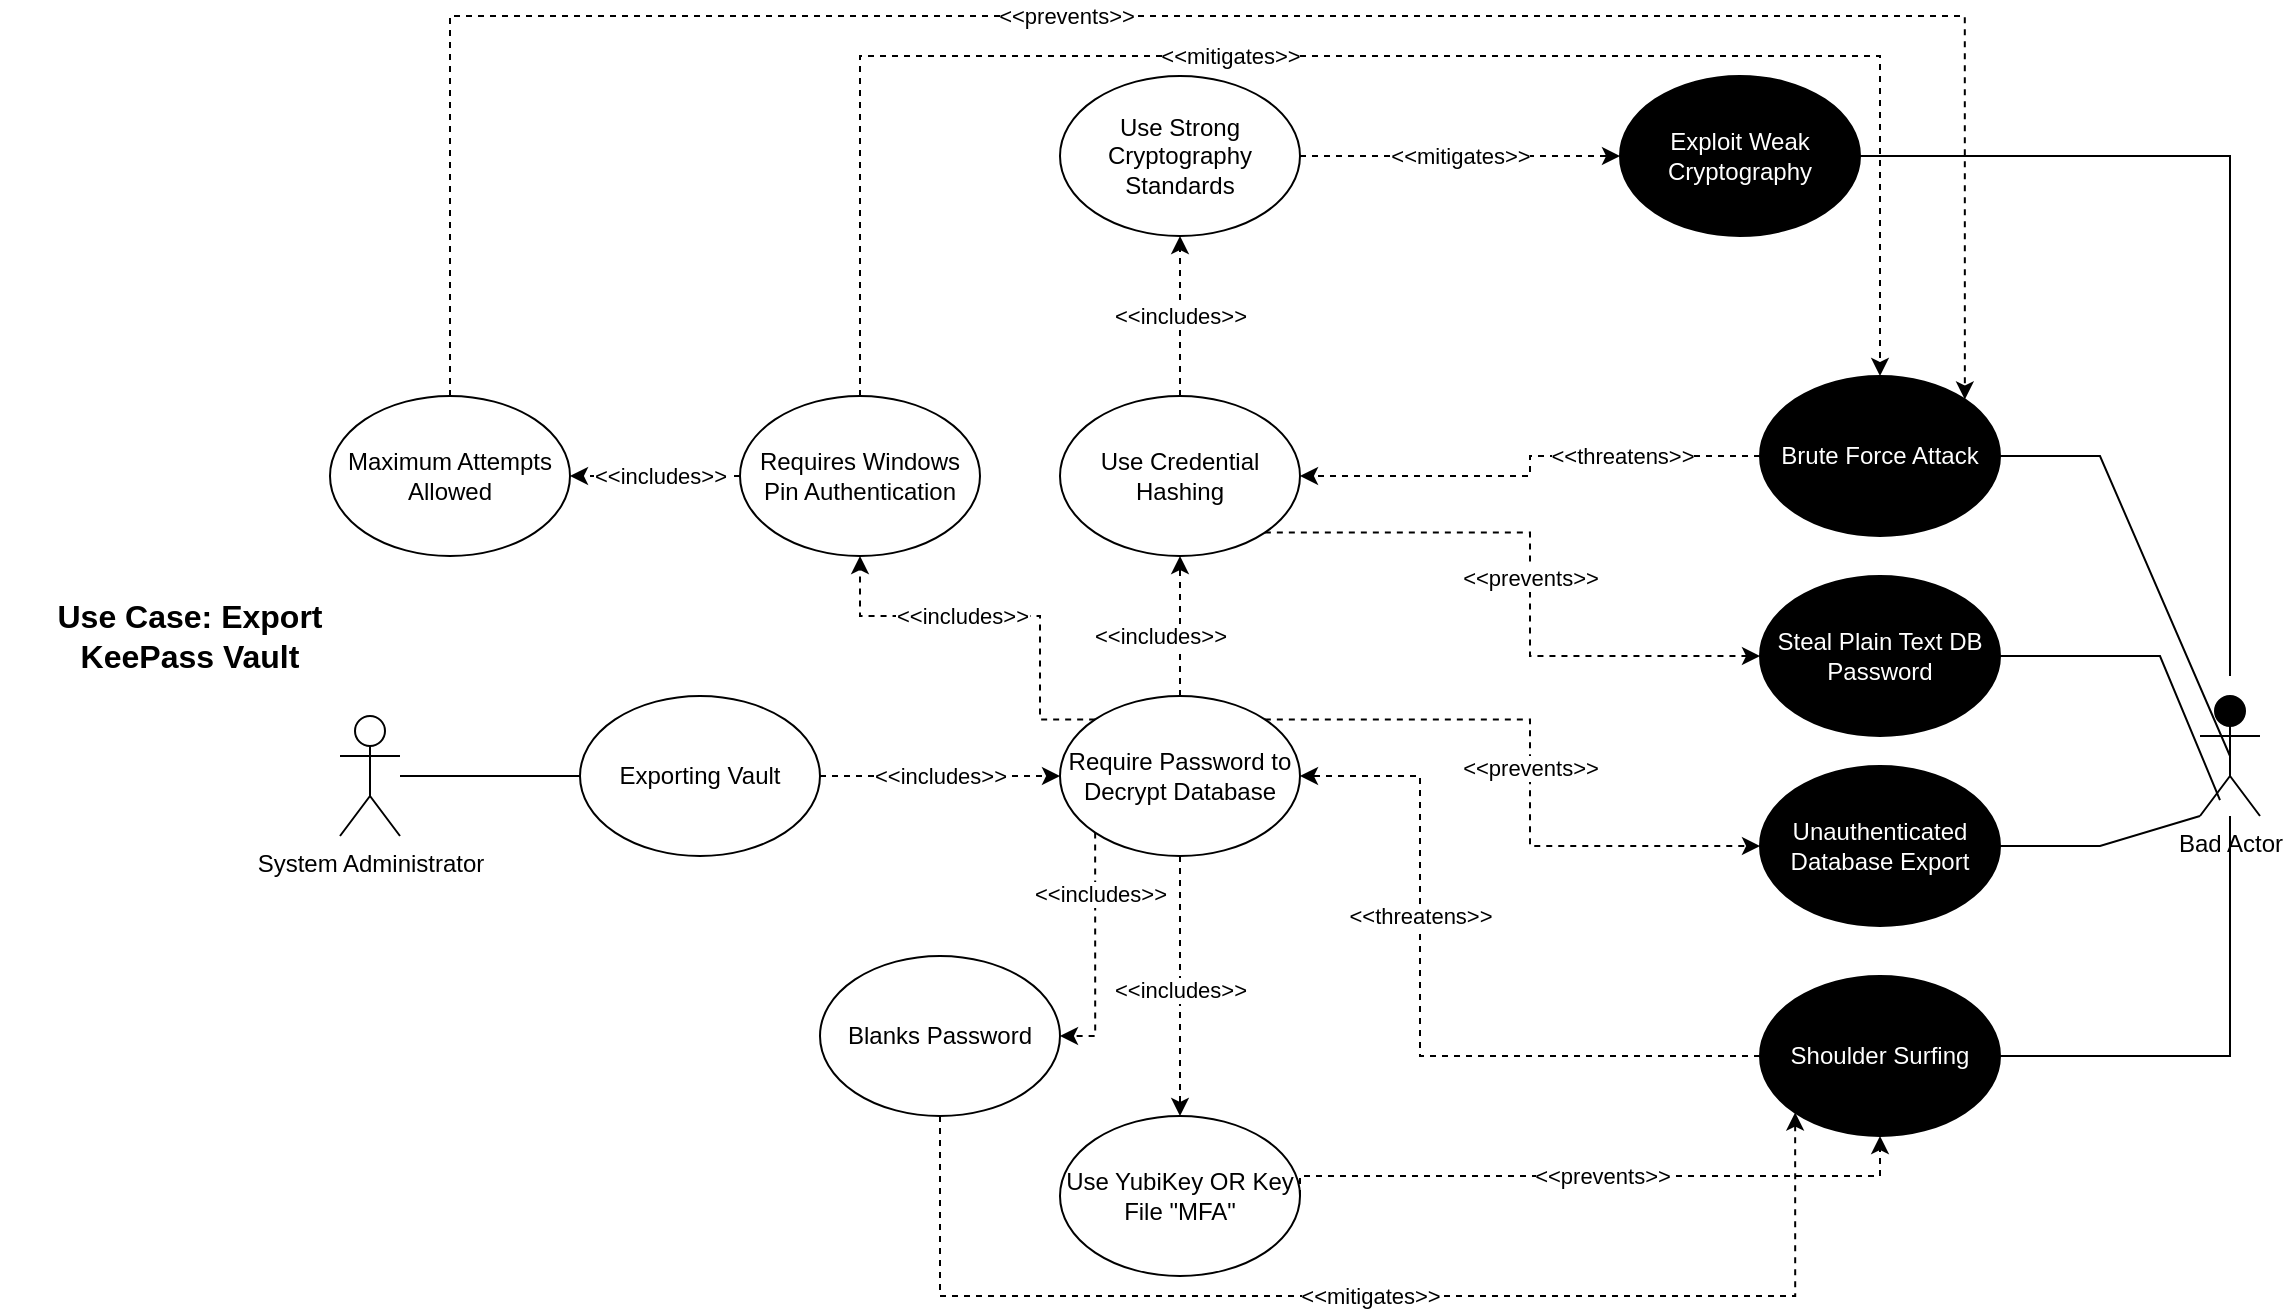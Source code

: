 <mxfile version="20.3.2" type="device"><diagram id="MTF_pF5MFTRl1ucexhoE" name="Page-1"><mxGraphModel dx="2584" dy="701" grid="1" gridSize="10" guides="1" tooltips="1" connect="1" arrows="1" fold="1" page="1" pageScale="1" pageWidth="1100" pageHeight="850" math="0" shadow="0"><root><mxCell id="0"/><mxCell id="1" parent="0"/><mxCell id="rR24WTgt9R4ERb9ypcm_-15" style="edgeStyle=orthogonalEdgeStyle;curved=1;rounded=0;orthogonalLoop=1;jettySize=auto;html=1;entryX=0;entryY=0.5;entryDx=0;entryDy=0;endArrow=none;endFill=0;" parent="1" source="rR24WTgt9R4ERb9ypcm_-1" target="rR24WTgt9R4ERb9ypcm_-2" edge="1"><mxGeometry relative="1" as="geometry"/></mxCell><mxCell id="rR24WTgt9R4ERb9ypcm_-1" value="System Administrator" style="shape=umlActor;verticalLabelPosition=bottom;verticalAlign=top;html=1;outlineConnect=0;" parent="1" vertex="1"><mxGeometry x="80" y="400" width="30" height="60" as="geometry"/></mxCell><mxCell id="rR24WTgt9R4ERb9ypcm_-2" value="Exporting Vault" style="ellipse;whiteSpace=wrap;html=1;" parent="1" vertex="1"><mxGeometry x="200" y="390" width="120" height="80" as="geometry"/></mxCell><mxCell id="XOunBt5QW-O7u6MrQFWE-4" value="&lt;div&gt;Bad Actor&lt;/div&gt;" style="shape=umlActor;verticalLabelPosition=bottom;verticalAlign=top;html=1;outlineConnect=0;fillColor=#000000;" parent="1" vertex="1"><mxGeometry x="1010" y="390" width="30" height="60" as="geometry"/></mxCell><mxCell id="hFEyzPyluly9J7RDjo1r-1" value="&lt;b&gt;&lt;font style=&quot;font-size: 16px&quot;&gt;Use Case: Export KeePass Vault&lt;/font&gt;&lt;/b&gt;" style="text;html=1;strokeColor=none;fillColor=none;align=center;verticalAlign=middle;whiteSpace=wrap;rounded=0;hachureGap=4;pointerEvents=0;" parent="1" vertex="1"><mxGeometry x="-90" y="310" width="190" height="100" as="geometry"/></mxCell><mxCell id="FoMF_9DNL1UQLkN7Pa7w-5" value="Require Password to Decrypt Database" style="ellipse;whiteSpace=wrap;html=1;" vertex="1" parent="1"><mxGeometry x="440" y="390" width="120" height="80" as="geometry"/></mxCell><mxCell id="FoMF_9DNL1UQLkN7Pa7w-6" style="rounded=0;orthogonalLoop=1;jettySize=auto;html=1;exitX=1;exitY=0.5;exitDx=0;exitDy=0;entryX=0;entryY=0.5;entryDx=0;entryDy=0;dashed=1;edgeStyle=orthogonalEdgeStyle;" edge="1" parent="1" source="rR24WTgt9R4ERb9ypcm_-2" target="FoMF_9DNL1UQLkN7Pa7w-5"><mxGeometry relative="1" as="geometry"><Array as="points"/><mxPoint x="330" y="430" as="sourcePoint"/><mxPoint x="430" y="430" as="targetPoint"/></mxGeometry></mxCell><mxCell id="FoMF_9DNL1UQLkN7Pa7w-7" value="&amp;lt;&amp;lt;includes&amp;gt;&amp;gt;" style="edgeLabel;html=1;align=center;verticalAlign=middle;resizable=0;points=[];" vertex="1" connectable="0" parent="FoMF_9DNL1UQLkN7Pa7w-6"><mxGeometry x="0.21" y="1" relative="1" as="geometry"><mxPoint x="-13" y="1" as="offset"/></mxGeometry></mxCell><mxCell id="FoMF_9DNL1UQLkN7Pa7w-8" value="Use Credential Hashing" style="ellipse;whiteSpace=wrap;html=1;" vertex="1" parent="1"><mxGeometry x="440" y="240" width="120" height="80" as="geometry"/></mxCell><mxCell id="FoMF_9DNL1UQLkN7Pa7w-9" style="rounded=0;orthogonalLoop=1;jettySize=auto;html=1;exitX=0.5;exitY=0;exitDx=0;exitDy=0;entryX=0.5;entryY=1;entryDx=0;entryDy=0;dashed=1;edgeStyle=orthogonalEdgeStyle;" edge="1" parent="1" source="FoMF_9DNL1UQLkN7Pa7w-5" target="FoMF_9DNL1UQLkN7Pa7w-8"><mxGeometry relative="1" as="geometry"><Array as="points"/><mxPoint x="520" y="390" as="sourcePoint"/><mxPoint x="620" y="390" as="targetPoint"/></mxGeometry></mxCell><mxCell id="FoMF_9DNL1UQLkN7Pa7w-10" value="&amp;lt;&amp;lt;includes&amp;gt;&amp;gt;" style="edgeLabel;html=1;align=center;verticalAlign=middle;resizable=0;points=[];" vertex="1" connectable="0" parent="FoMF_9DNL1UQLkN7Pa7w-9"><mxGeometry x="0.21" y="1" relative="1" as="geometry"><mxPoint x="-9" y="12" as="offset"/></mxGeometry></mxCell><mxCell id="FoMF_9DNL1UQLkN7Pa7w-11" value="&lt;font color=&quot;#FFFFFF&quot;&gt;Brute Force Attack&lt;br&gt;&lt;/font&gt;" style="ellipse;whiteSpace=wrap;html=1;fillColor=#000000;" vertex="1" parent="1"><mxGeometry x="790" y="230" width="120" height="80" as="geometry"/></mxCell><mxCell id="FoMF_9DNL1UQLkN7Pa7w-12" value="" style="endArrow=none;html=1;rounded=0;fontColor=#FFFFFF;entryX=0.5;entryY=0.5;entryDx=0;entryDy=0;entryPerimeter=0;exitX=1;exitY=0.5;exitDx=0;exitDy=0;" edge="1" parent="1" source="FoMF_9DNL1UQLkN7Pa7w-11" target="XOunBt5QW-O7u6MrQFWE-4"><mxGeometry width="50" height="50" relative="1" as="geometry"><mxPoint x="910" y="420" as="sourcePoint"/><mxPoint x="550" y="370" as="targetPoint"/><Array as="points"><mxPoint x="960" y="270"/></Array></mxGeometry></mxCell><mxCell id="FoMF_9DNL1UQLkN7Pa7w-15" style="edgeStyle=orthogonalEdgeStyle;rounded=0;orthogonalLoop=1;jettySize=auto;html=1;exitX=0;exitY=0.5;exitDx=0;exitDy=0;entryX=1;entryY=0.5;entryDx=0;entryDy=0;dashed=1;" edge="1" parent="1" source="FoMF_9DNL1UQLkN7Pa7w-11" target="FoMF_9DNL1UQLkN7Pa7w-8"><mxGeometry relative="1" as="geometry"><mxPoint x="660" y="370" as="sourcePoint"/><mxPoint x="180" y="420" as="targetPoint"/></mxGeometry></mxCell><mxCell id="FoMF_9DNL1UQLkN7Pa7w-16" value="&amp;lt;&amp;lt;threatens&amp;gt;&amp;gt;" style="edgeLabel;html=1;align=center;verticalAlign=middle;resizable=0;points=[];" vertex="1" connectable="0" parent="FoMF_9DNL1UQLkN7Pa7w-15"><mxGeometry x="0.372" y="2" relative="1" as="geometry"><mxPoint x="85" y="-12" as="offset"/></mxGeometry></mxCell><mxCell id="FoMF_9DNL1UQLkN7Pa7w-17" value="Use Strong Cryptography Standards " style="ellipse;whiteSpace=wrap;html=1;" vertex="1" parent="1"><mxGeometry x="440" y="80" width="120" height="80" as="geometry"/></mxCell><mxCell id="FoMF_9DNL1UQLkN7Pa7w-18" style="rounded=0;orthogonalLoop=1;jettySize=auto;html=1;exitX=0.5;exitY=0;exitDx=0;exitDy=0;entryX=0.5;entryY=1;entryDx=0;entryDy=0;dashed=1;edgeStyle=orthogonalEdgeStyle;" edge="1" parent="1" source="FoMF_9DNL1UQLkN7Pa7w-8" target="FoMF_9DNL1UQLkN7Pa7w-17"><mxGeometry relative="1" as="geometry"><Array as="points"/><mxPoint x="540" y="390" as="sourcePoint"/><mxPoint x="640" y="390" as="targetPoint"/></mxGeometry></mxCell><mxCell id="FoMF_9DNL1UQLkN7Pa7w-19" value="&amp;lt;&amp;lt;includes&amp;gt;&amp;gt;" style="edgeLabel;html=1;align=center;verticalAlign=middle;resizable=0;points=[];" vertex="1" connectable="0" parent="FoMF_9DNL1UQLkN7Pa7w-18"><mxGeometry x="0.21" y="1" relative="1" as="geometry"><mxPoint x="1" y="8" as="offset"/></mxGeometry></mxCell><mxCell id="FoMF_9DNL1UQLkN7Pa7w-22" value="&amp;lt;&amp;lt;mitigates&amp;gt;&amp;gt;" style="edgeStyle=orthogonalEdgeStyle;rounded=0;orthogonalLoop=1;jettySize=auto;html=1;exitX=1;exitY=0.5;exitDx=0;exitDy=0;dashed=1;entryX=0;entryY=0.5;entryDx=0;entryDy=0;" edge="1" parent="1" source="FoMF_9DNL1UQLkN7Pa7w-17" target="FoMF_9DNL1UQLkN7Pa7w-52"><mxGeometry relative="1" as="geometry"><Array as="points"/><mxPoint x="540" y="390" as="sourcePoint"/><mxPoint x="850" y="310" as="targetPoint"/></mxGeometry></mxCell><mxCell id="FoMF_9DNL1UQLkN7Pa7w-23" value="&lt;font color=&quot;#FFFFFF&quot;&gt;Shoulder Surfing&lt;br&gt;&lt;/font&gt;" style="ellipse;whiteSpace=wrap;html=1;fillColor=#000000;" vertex="1" parent="1"><mxGeometry x="790" y="530" width="120" height="80" as="geometry"/></mxCell><mxCell id="FoMF_9DNL1UQLkN7Pa7w-24" value="" style="endArrow=none;html=1;rounded=0;fontColor=#FFFFFF;exitX=1;exitY=0.5;exitDx=0;exitDy=0;" edge="1" parent="1" source="FoMF_9DNL1UQLkN7Pa7w-23" target="XOunBt5QW-O7u6MrQFWE-4"><mxGeometry width="50" height="50" relative="1" as="geometry"><mxPoint x="520" y="420" as="sourcePoint"/><mxPoint x="960" y="420" as="targetPoint"/><Array as="points"><mxPoint x="1025" y="570"/></Array></mxGeometry></mxCell><mxCell id="FoMF_9DNL1UQLkN7Pa7w-28" style="edgeStyle=orthogonalEdgeStyle;rounded=0;orthogonalLoop=1;jettySize=auto;html=1;exitX=0;exitY=0.5;exitDx=0;exitDy=0;entryX=1;entryY=0.5;entryDx=0;entryDy=0;dashed=1;" edge="1" parent="1" source="FoMF_9DNL1UQLkN7Pa7w-23" target="FoMF_9DNL1UQLkN7Pa7w-5"><mxGeometry relative="1" as="geometry"><mxPoint x="780" y="370" as="sourcePoint"/><mxPoint x="300" y="420" as="targetPoint"/><Array as="points"><mxPoint x="620" y="570"/><mxPoint x="620" y="430"/></Array></mxGeometry></mxCell><mxCell id="FoMF_9DNL1UQLkN7Pa7w-29" value="&amp;lt;&amp;lt;threatens&amp;gt;&amp;gt;" style="edgeLabel;html=1;align=center;verticalAlign=middle;resizable=0;points=[];" vertex="1" connectable="0" parent="FoMF_9DNL1UQLkN7Pa7w-28"><mxGeometry x="0.372" y="2" relative="1" as="geometry"><mxPoint x="2" y="14" as="offset"/></mxGeometry></mxCell><mxCell id="FoMF_9DNL1UQLkN7Pa7w-31" value="Use YubiKey OR Key File &quot;MFA&quot;" style="ellipse;whiteSpace=wrap;html=1;" vertex="1" parent="1"><mxGeometry x="440" y="600" width="120" height="80" as="geometry"/></mxCell><mxCell id="FoMF_9DNL1UQLkN7Pa7w-32" style="rounded=0;orthogonalLoop=1;jettySize=auto;html=1;exitX=0.5;exitY=1;exitDx=0;exitDy=0;entryX=0.5;entryY=0;entryDx=0;entryDy=0;dashed=1;edgeStyle=orthogonalEdgeStyle;" edge="1" parent="1" source="FoMF_9DNL1UQLkN7Pa7w-5" target="FoMF_9DNL1UQLkN7Pa7w-31"><mxGeometry relative="1" as="geometry"><Array as="points"/><mxPoint x="540" y="510" as="sourcePoint"/><mxPoint x="640" y="510" as="targetPoint"/></mxGeometry></mxCell><mxCell id="FoMF_9DNL1UQLkN7Pa7w-33" value="&amp;lt;&amp;lt;includes&amp;gt;&amp;gt;" style="edgeLabel;html=1;align=center;verticalAlign=middle;resizable=0;points=[];" vertex="1" connectable="0" parent="FoMF_9DNL1UQLkN7Pa7w-32"><mxGeometry x="0.21" y="1" relative="1" as="geometry"><mxPoint x="-1" y="-12" as="offset"/></mxGeometry></mxCell><mxCell id="FoMF_9DNL1UQLkN7Pa7w-35" style="edgeStyle=orthogonalEdgeStyle;rounded=0;orthogonalLoop=1;jettySize=auto;html=1;exitX=1;exitY=0.5;exitDx=0;exitDy=0;dashed=1;endArrow=classic;endFill=1;sourcePerimeterSpacing=8;targetPerimeterSpacing=8;entryX=0.5;entryY=1;entryDx=0;entryDy=0;" edge="1" parent="1" source="FoMF_9DNL1UQLkN7Pa7w-31" target="FoMF_9DNL1UQLkN7Pa7w-23"><mxGeometry relative="1" as="geometry"><mxPoint x="290" y="531.716" as="sourcePoint"/><mxPoint x="780" y="610" as="targetPoint"/><Array as="points"><mxPoint x="560" y="630"/><mxPoint x="850" y="630"/></Array></mxGeometry></mxCell><mxCell id="FoMF_9DNL1UQLkN7Pa7w-36" value="&amp;lt;&amp;lt;prevents&amp;gt;&amp;gt;" style="edgeLabel;html=1;align=center;verticalAlign=middle;resizable=0;points=[];" vertex="1" connectable="0" parent="FoMF_9DNL1UQLkN7Pa7w-35"><mxGeometry x="0.007" relative="1" as="geometry"><mxPoint as="offset"/></mxGeometry></mxCell><mxCell id="FoMF_9DNL1UQLkN7Pa7w-37" value="Requires Windows Pin Authentication" style="ellipse;whiteSpace=wrap;html=1;" vertex="1" parent="1"><mxGeometry x="280" y="240" width="120" height="80" as="geometry"/></mxCell><mxCell id="FoMF_9DNL1UQLkN7Pa7w-38" style="rounded=0;orthogonalLoop=1;jettySize=auto;html=1;exitX=0;exitY=0;exitDx=0;exitDy=0;entryX=0.5;entryY=1;entryDx=0;entryDy=0;dashed=1;edgeStyle=orthogonalEdgeStyle;" edge="1" parent="1" source="FoMF_9DNL1UQLkN7Pa7w-5" target="FoMF_9DNL1UQLkN7Pa7w-37"><mxGeometry relative="1" as="geometry"><Array as="points"><mxPoint x="430" y="402"/><mxPoint x="430" y="350"/><mxPoint x="340" y="350"/></Array><mxPoint x="540" y="330" as="sourcePoint"/><mxPoint x="640" y="330" as="targetPoint"/></mxGeometry></mxCell><mxCell id="FoMF_9DNL1UQLkN7Pa7w-39" value="&amp;lt;&amp;lt;includes&amp;gt;&amp;gt;" style="edgeLabel;html=1;align=center;verticalAlign=middle;resizable=0;points=[];" vertex="1" connectable="0" parent="FoMF_9DNL1UQLkN7Pa7w-38"><mxGeometry x="0.21" y="1" relative="1" as="geometry"><mxPoint x="2" y="-1" as="offset"/></mxGeometry></mxCell><mxCell id="FoMF_9DNL1UQLkN7Pa7w-40" value="&amp;lt;&amp;lt;mitigates&amp;gt;&amp;gt;" style="edgeStyle=orthogonalEdgeStyle;rounded=0;orthogonalLoop=1;jettySize=auto;html=1;exitX=0.5;exitY=0;exitDx=0;exitDy=0;entryX=0.5;entryY=0;entryDx=0;entryDy=0;dashed=1;" edge="1" parent="1" source="FoMF_9DNL1UQLkN7Pa7w-37" target="FoMF_9DNL1UQLkN7Pa7w-11"><mxGeometry x="-0.156" relative="1" as="geometry"><Array as="points"><mxPoint x="340" y="70"/><mxPoint x="850" y="70"/></Array><mxPoint x="540" y="270" as="sourcePoint"/><mxPoint x="1020" y="280" as="targetPoint"/><mxPoint as="offset"/></mxGeometry></mxCell><mxCell id="FoMF_9DNL1UQLkN7Pa7w-41" value="Maximum Attempts Allowed " style="ellipse;whiteSpace=wrap;html=1;" vertex="1" parent="1"><mxGeometry x="75" y="240" width="120" height="80" as="geometry"/></mxCell><mxCell id="FoMF_9DNL1UQLkN7Pa7w-44" style="rounded=0;orthogonalLoop=1;jettySize=auto;html=1;exitX=0;exitY=0.5;exitDx=0;exitDy=0;entryX=1;entryY=0.5;entryDx=0;entryDy=0;dashed=1;edgeStyle=orthogonalEdgeStyle;" edge="1" parent="1" source="FoMF_9DNL1UQLkN7Pa7w-37" target="FoMF_9DNL1UQLkN7Pa7w-41"><mxGeometry relative="1" as="geometry"><Array as="points"><mxPoint x="270" y="280"/><mxPoint x="270" y="280"/></Array><mxPoint x="540" y="390" as="sourcePoint"/><mxPoint x="640" y="390" as="targetPoint"/></mxGeometry></mxCell><mxCell id="FoMF_9DNL1UQLkN7Pa7w-45" value="&amp;lt;&amp;lt;includes&amp;gt;&amp;gt;" style="edgeLabel;html=1;align=center;verticalAlign=middle;resizable=0;points=[];" vertex="1" connectable="0" parent="FoMF_9DNL1UQLkN7Pa7w-44"><mxGeometry x="0.21" y="1" relative="1" as="geometry"><mxPoint x="11" y="-1" as="offset"/></mxGeometry></mxCell><mxCell id="FoMF_9DNL1UQLkN7Pa7w-46" style="edgeStyle=orthogonalEdgeStyle;rounded=0;orthogonalLoop=1;jettySize=auto;html=1;exitX=0.5;exitY=0;exitDx=0;exitDy=0;entryX=1;entryY=0;entryDx=0;entryDy=0;dashed=1;endArrow=classic;endFill=1;sourcePerimeterSpacing=8;targetPerimeterSpacing=8;" edge="1" parent="1" source="FoMF_9DNL1UQLkN7Pa7w-41" target="FoMF_9DNL1UQLkN7Pa7w-11"><mxGeometry relative="1" as="geometry"><mxPoint x="290" y="381.716" as="sourcePoint"/><mxPoint x="787.574" y="400" as="targetPoint"/><Array as="points"><mxPoint x="135" y="50"/><mxPoint x="892" y="50"/></Array></mxGeometry></mxCell><mxCell id="FoMF_9DNL1UQLkN7Pa7w-47" value="&amp;lt;&amp;lt;prevents&amp;gt;&amp;gt;" style="edgeLabel;html=1;align=center;verticalAlign=middle;resizable=0;points=[];" vertex="1" connectable="0" parent="FoMF_9DNL1UQLkN7Pa7w-46"><mxGeometry x="0.007" relative="1" as="geometry"><mxPoint x="-76" as="offset"/></mxGeometry></mxCell><mxCell id="FoMF_9DNL1UQLkN7Pa7w-48" value="Blanks Password" style="ellipse;whiteSpace=wrap;html=1;" vertex="1" parent="1"><mxGeometry x="320" y="520" width="120" height="80" as="geometry"/></mxCell><mxCell id="FoMF_9DNL1UQLkN7Pa7w-49" style="rounded=0;orthogonalLoop=1;jettySize=auto;html=1;exitX=0;exitY=1;exitDx=0;exitDy=0;entryX=1;entryY=0.5;entryDx=0;entryDy=0;dashed=1;edgeStyle=orthogonalEdgeStyle;" edge="1" parent="1" source="FoMF_9DNL1UQLkN7Pa7w-5" target="FoMF_9DNL1UQLkN7Pa7w-48"><mxGeometry relative="1" as="geometry"><Array as="points"><mxPoint x="458" y="560"/></Array><mxPoint x="510" y="570" as="sourcePoint"/><mxPoint x="610" y="570" as="targetPoint"/></mxGeometry></mxCell><mxCell id="FoMF_9DNL1UQLkN7Pa7w-50" value="&amp;lt;&amp;lt;includes&amp;gt;&amp;gt;" style="edgeLabel;html=1;align=center;verticalAlign=middle;resizable=0;points=[];" vertex="1" connectable="0" parent="FoMF_9DNL1UQLkN7Pa7w-49"><mxGeometry x="0.21" y="1" relative="1" as="geometry"><mxPoint x="1" y="-42" as="offset"/></mxGeometry></mxCell><mxCell id="FoMF_9DNL1UQLkN7Pa7w-51" value="&amp;lt;&amp;lt;mitigates&amp;gt;&amp;gt;" style="edgeStyle=orthogonalEdgeStyle;rounded=0;orthogonalLoop=1;jettySize=auto;html=1;exitX=0.5;exitY=1;exitDx=0;exitDy=0;dashed=1;entryX=0;entryY=1;entryDx=0;entryDy=0;" edge="1" parent="1" source="FoMF_9DNL1UQLkN7Pa7w-48" target="FoMF_9DNL1UQLkN7Pa7w-23"><mxGeometry relative="1" as="geometry"><Array as="points"><mxPoint x="380" y="690"/><mxPoint x="808" y="690"/></Array><mxPoint x="510" y="570" as="sourcePoint"/><mxPoint x="730" y="610" as="targetPoint"/></mxGeometry></mxCell><mxCell id="FoMF_9DNL1UQLkN7Pa7w-52" value="&lt;font color=&quot;#FFFFFF&quot;&gt;Exploit Weak Cryptography&lt;br&gt;&lt;/font&gt;" style="ellipse;whiteSpace=wrap;html=1;fillColor=#000000;" vertex="1" parent="1"><mxGeometry x="720" y="80" width="120" height="80" as="geometry"/></mxCell><mxCell id="FoMF_9DNL1UQLkN7Pa7w-55" value="" style="endArrow=none;html=1;rounded=0;fontColor=#FFFFFF;exitX=1;exitY=0.5;exitDx=0;exitDy=0;" edge="1" parent="1" source="FoMF_9DNL1UQLkN7Pa7w-52"><mxGeometry width="50" height="50" relative="1" as="geometry"><mxPoint x="490" y="450" as="sourcePoint"/><mxPoint x="1025" y="380" as="targetPoint"/><Array as="points"><mxPoint x="1025" y="120"/></Array></mxGeometry></mxCell><mxCell id="FoMF_9DNL1UQLkN7Pa7w-56" value="&lt;font color=&quot;#FFFFFF&quot;&gt;Unauthenticated Database Export&lt;br&gt;&lt;/font&gt;" style="ellipse;whiteSpace=wrap;html=1;fillColor=#000000;" vertex="1" parent="1"><mxGeometry x="790" y="425" width="120" height="80" as="geometry"/></mxCell><mxCell id="FoMF_9DNL1UQLkN7Pa7w-57" value="" style="endArrow=none;html=1;rounded=0;fontColor=#FFFFFF;entryX=0;entryY=1;entryDx=0;entryDy=0;entryPerimeter=0;exitX=1;exitY=0.5;exitDx=0;exitDy=0;" edge="1" parent="1" source="FoMF_9DNL1UQLkN7Pa7w-56" target="XOunBt5QW-O7u6MrQFWE-4"><mxGeometry width="50" height="50" relative="1" as="geometry"><mxPoint x="490" y="420" as="sourcePoint"/><mxPoint x="540" y="370" as="targetPoint"/><Array as="points"><mxPoint x="960" y="465"/></Array></mxGeometry></mxCell><mxCell id="FoMF_9DNL1UQLkN7Pa7w-58" style="edgeStyle=orthogonalEdgeStyle;rounded=0;orthogonalLoop=1;jettySize=auto;html=1;exitX=1;exitY=0;exitDx=0;exitDy=0;entryX=0;entryY=0.5;entryDx=0;entryDy=0;dashed=1;endArrow=classic;endFill=1;sourcePerimeterSpacing=8;targetPerimeterSpacing=8;" edge="1" parent="1" source="FoMF_9DNL1UQLkN7Pa7w-5" target="FoMF_9DNL1UQLkN7Pa7w-56"><mxGeometry relative="1" as="geometry"><mxPoint x="260" y="381.716" as="sourcePoint"/><mxPoint x="757.574" y="400" as="targetPoint"/></mxGeometry></mxCell><mxCell id="FoMF_9DNL1UQLkN7Pa7w-59" value="&amp;lt;&amp;lt;prevents&amp;gt;&amp;gt;" style="edgeLabel;html=1;align=center;verticalAlign=middle;resizable=0;points=[];" vertex="1" connectable="0" parent="FoMF_9DNL1UQLkN7Pa7w-58"><mxGeometry x="0.007" relative="1" as="geometry"><mxPoint as="offset"/></mxGeometry></mxCell><mxCell id="FoMF_9DNL1UQLkN7Pa7w-61" value="&lt;font color=&quot;#FFFFFF&quot;&gt;Steal Plain Text DB Password&lt;br&gt;&lt;/font&gt;" style="ellipse;whiteSpace=wrap;html=1;fillColor=#000000;" vertex="1" parent="1"><mxGeometry x="790" y="330" width="120" height="80" as="geometry"/></mxCell><mxCell id="FoMF_9DNL1UQLkN7Pa7w-62" value="" style="endArrow=none;html=1;rounded=0;fontColor=#FFFFFF;entryX=0.333;entryY=0.867;entryDx=0;entryDy=0;entryPerimeter=0;exitX=1;exitY=0.5;exitDx=0;exitDy=0;" edge="1" parent="1" source="FoMF_9DNL1UQLkN7Pa7w-61" target="XOunBt5QW-O7u6MrQFWE-4"><mxGeometry width="50" height="50" relative="1" as="geometry"><mxPoint x="680" y="380" as="sourcePoint"/><mxPoint x="730" y="330" as="targetPoint"/><Array as="points"><mxPoint x="990" y="370"/></Array></mxGeometry></mxCell><mxCell id="FoMF_9DNL1UQLkN7Pa7w-64" style="edgeStyle=orthogonalEdgeStyle;rounded=0;orthogonalLoop=1;jettySize=auto;html=1;exitX=1;exitY=1;exitDx=0;exitDy=0;entryX=0;entryY=0.5;entryDx=0;entryDy=0;dashed=1;endArrow=classic;endFill=1;sourcePerimeterSpacing=8;targetPerimeterSpacing=8;" edge="1" parent="1" source="FoMF_9DNL1UQLkN7Pa7w-8" target="FoMF_9DNL1UQLkN7Pa7w-61"><mxGeometry relative="1" as="geometry"><mxPoint x="260" y="381.716" as="sourcePoint"/><mxPoint x="757.574" y="400" as="targetPoint"/></mxGeometry></mxCell><mxCell id="FoMF_9DNL1UQLkN7Pa7w-65" value="&amp;lt;&amp;lt;prevents&amp;gt;&amp;gt;" style="edgeLabel;html=1;align=center;verticalAlign=middle;resizable=0;points=[];" vertex="1" connectable="0" parent="FoMF_9DNL1UQLkN7Pa7w-64"><mxGeometry x="0.007" relative="1" as="geometry"><mxPoint as="offset"/></mxGeometry></mxCell></root></mxGraphModel></diagram></mxfile>